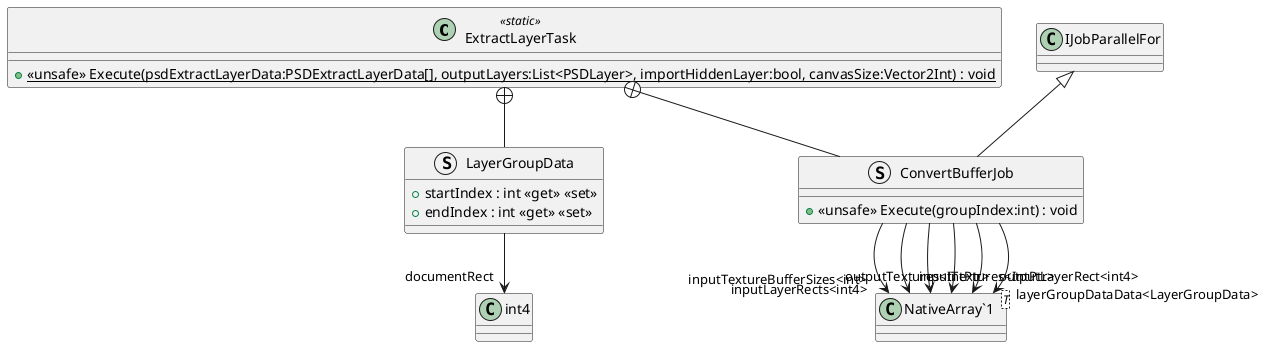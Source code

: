 @startuml
class ExtractLayerTask <<static>> {
    + {static} <<unsafe>> Execute(psdExtractLayerData:PSDExtractLayerData[], outputLayers:List<PSDLayer>, importHiddenLayer:bool, canvasSize:Vector2Int) : void
}
struct LayerGroupData {
    + startIndex : int <<get>> <<set>>
    + endIndex : int <<get>> <<set>>
}
struct ConvertBufferJob {
    + <<unsafe>> Execute(groupIndex:int) : void
}
class "NativeArray`1"<T> {
}
ExtractLayerTask +-- LayerGroupData
LayerGroupData --> "documentRect" int4
ExtractLayerTask +-- ConvertBufferJob
IJobParallelFor <|-- ConvertBufferJob
ConvertBufferJob --> "inputTextureBufferSizes<int>" "NativeArray`1"
ConvertBufferJob --> "inputTextures<IntPtr>" "NativeArray`1"
ConvertBufferJob --> "inputLayerRects<int4>" "NativeArray`1"
ConvertBufferJob --> "layerGroupDataData<LayerGroupData>" "NativeArray`1"
ConvertBufferJob --> "outputLayerRect<int4>" "NativeArray`1"
ConvertBufferJob --> "outputTextures<IntPtr>" "NativeArray`1"
@enduml
